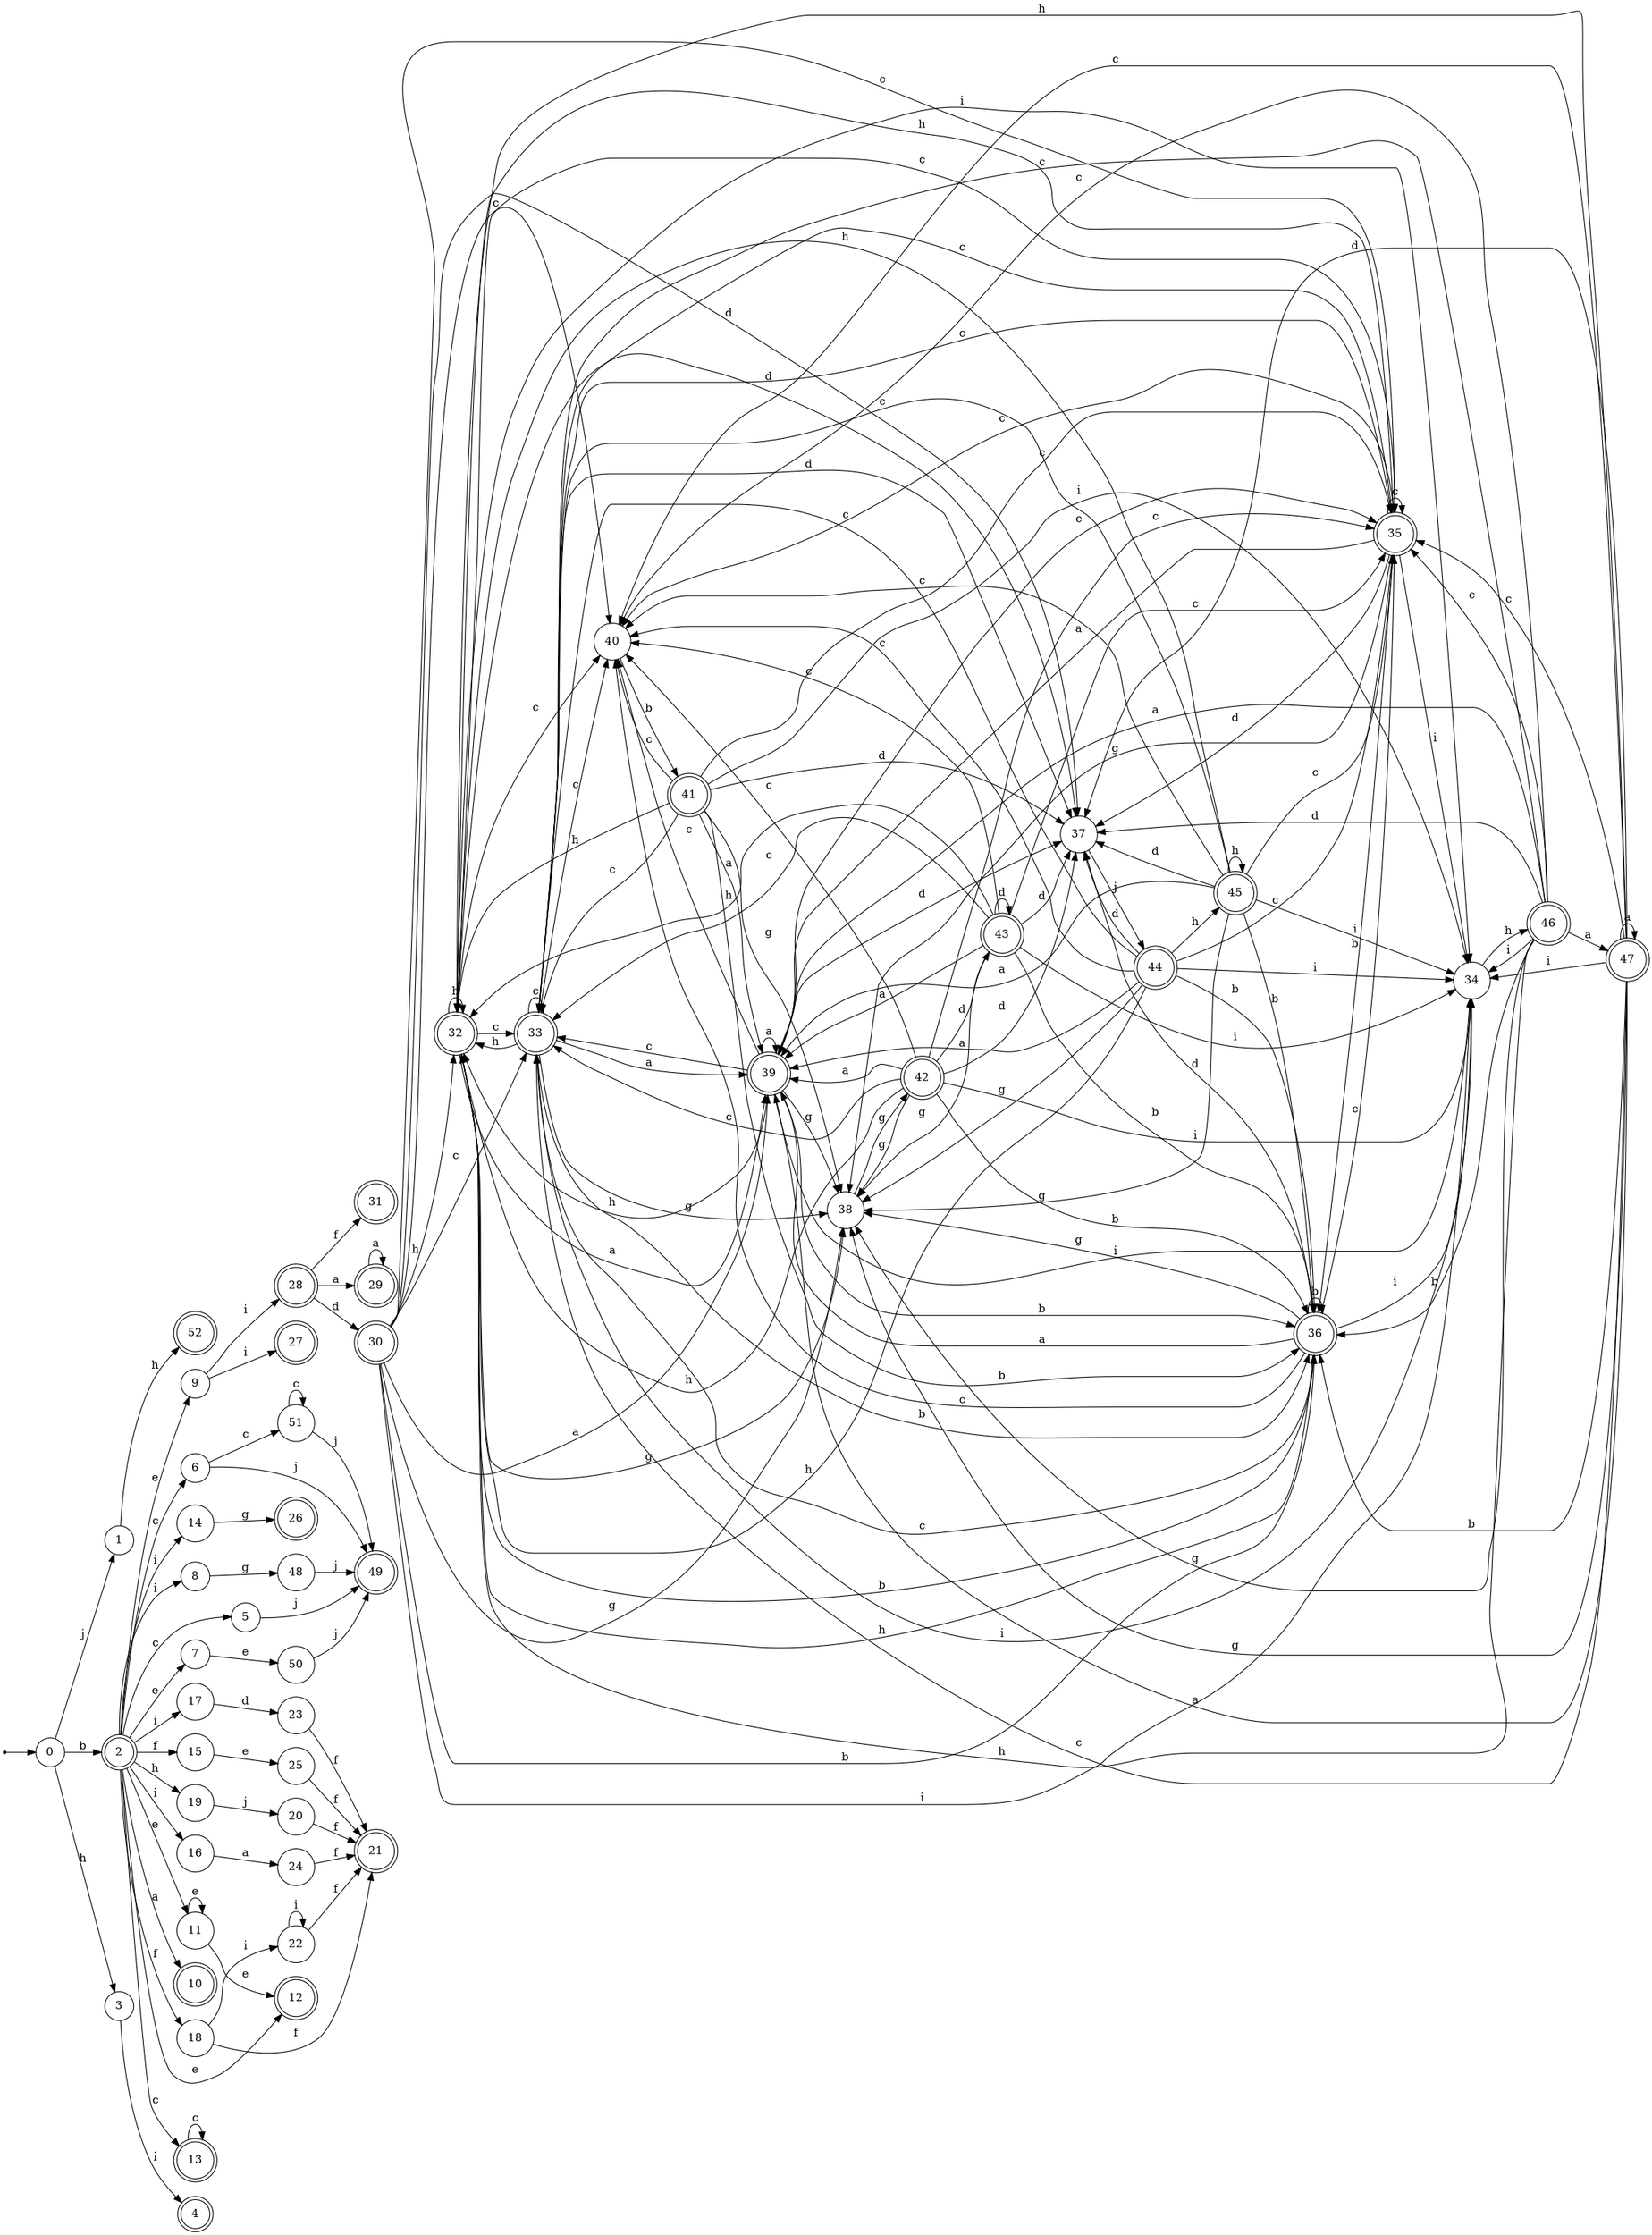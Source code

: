 digraph finite_state_machine {
rankdir=LR;
size="20,20";
node [shape = point]; "dummy0"
node [shape = circle]; "0";
"dummy0" -> "0";
node [shape = circle]; "1";
node [shape = doublecircle]; "2";node [shape = circle]; "3";
node [shape = doublecircle]; "4";node [shape = circle]; "5";
node [shape = circle]; "6";
node [shape = circle]; "7";
node [shape = circle]; "8";
node [shape = circle]; "9";
node [shape = doublecircle]; "10";node [shape = circle]; "11";
node [shape = doublecircle]; "12";node [shape = doublecircle]; "13";node [shape = circle]; "14";
node [shape = circle]; "15";
node [shape = circle]; "16";
node [shape = circle]; "17";
node [shape = circle]; "18";
node [shape = circle]; "19";
node [shape = circle]; "20";
node [shape = doublecircle]; "21";node [shape = circle]; "22";
node [shape = circle]; "23";
node [shape = circle]; "24";
node [shape = circle]; "25";
node [shape = doublecircle]; "26";node [shape = doublecircle]; "27";node [shape = doublecircle]; "28";node [shape = doublecircle]; "29";node [shape = doublecircle]; "30";node [shape = doublecircle]; "31";node [shape = doublecircle]; "32";node [shape = doublecircle]; "33";node [shape = circle]; "34";
node [shape = doublecircle]; "35";node [shape = doublecircle]; "36";node [shape = circle]; "37";
node [shape = circle]; "38";
node [shape = doublecircle]; "39";node [shape = circle]; "40";
node [shape = doublecircle]; "41";node [shape = doublecircle]; "42";node [shape = doublecircle]; "43";node [shape = doublecircle]; "44";node [shape = doublecircle]; "45";node [shape = doublecircle]; "46";node [shape = doublecircle]; "47";node [shape = circle]; "48";
node [shape = doublecircle]; "49";node [shape = circle]; "50";
node [shape = circle]; "51";
node [shape = doublecircle]; "52";"0" -> "1" [label = "j"];
 "0" -> "2" [label = "b"];
 "0" -> "3" [label = "h"];
 "3" -> "4" [label = "i"];
 "2" -> "13" [label = "c"];
 "2" -> "5" [label = "c"];
 "2" -> "6" [label = "c"];
 "2" -> "9" [label = "e"];
 "2" -> "11" [label = "e"];
 "2" -> "12" [label = "e"];
 "2" -> "7" [label = "e"];
 "2" -> "8" [label = "i"];
 "2" -> "16" [label = "i"];
 "2" -> "14" [label = "i"];
 "2" -> "17" [label = "i"];
 "2" -> "10" [label = "a"];
 "2" -> "18" [label = "f"];
 "2" -> "15" [label = "f"];
 "2" -> "19" [label = "h"];
 "19" -> "20" [label = "j"];
 "20" -> "21" [label = "f"];
 "18" -> "22" [label = "i"];
 "18" -> "21" [label = "f"];
 "22" -> "22" [label = "i"];
 "22" -> "21" [label = "f"];
 "17" -> "23" [label = "d"];
 "23" -> "21" [label = "f"];
 "16" -> "24" [label = "a"];
 "24" -> "21" [label = "f"];
 "15" -> "25" [label = "e"];
 "25" -> "21" [label = "f"];
 "14" -> "26" [label = "g"];
 "13" -> "13" [label = "c"];
 "11" -> "11" [label = "e"];
 "11" -> "12" [label = "e"];
 "9" -> "27" [label = "i"];
 "9" -> "28" [label = "i"];
 "28" -> "29" [label = "a"];
 "28" -> "30" [label = "d"];
 "28" -> "31" [label = "f"];
 "30" -> "32" [label = "h"];
 "30" -> "40" [label = "c"];
 "30" -> "33" [label = "c"];
 "30" -> "35" [label = "c"];
 "30" -> "34" [label = "i"];
 "30" -> "36" [label = "b"];
 "30" -> "37" [label = "d"];
 "30" -> "38" [label = "g"];
 "30" -> "39" [label = "a"];
 "40" -> "41" [label = "b"];
 "41" -> "40" [label = "c"];
 "41" -> "33" [label = "c"];
 "41" -> "35" [label = "c"];
 "41" -> "32" [label = "h"];
 "41" -> "34" [label = "i"];
 "41" -> "36" [label = "b"];
 "41" -> "37" [label = "d"];
 "41" -> "38" [label = "g"];
 "41" -> "39" [label = "a"];
 "39" -> "39" [label = "a"];
 "39" -> "32" [label = "h"];
 "39" -> "40" [label = "c"];
 "39" -> "33" [label = "c"];
 "39" -> "35" [label = "c"];
 "39" -> "34" [label = "i"];
 "39" -> "36" [label = "b"];
 "39" -> "37" [label = "d"];
 "39" -> "38" [label = "g"];
 "38" -> "42" [label = "g"];
 "42" -> "38" [label = "g"];
 "42" -> "43" [label = "d"];
 "42" -> "37" [label = "d"];
 "42" -> "32" [label = "h"];
 "42" -> "40" [label = "c"];
 "42" -> "33" [label = "c"];
 "42" -> "35" [label = "c"];
 "42" -> "34" [label = "i"];
 "42" -> "36" [label = "b"];
 "42" -> "39" [label = "a"];
 "43" -> "43" [label = "d"];
 "43" -> "37" [label = "d"];
 "43" -> "38" [label = "g"];
 "43" -> "32" [label = "h"];
 "43" -> "40" [label = "c"];
 "43" -> "33" [label = "c"];
 "43" -> "35" [label = "c"];
 "43" -> "34" [label = "i"];
 "43" -> "36" [label = "b"];
 "43" -> "39" [label = "a"];
 "37" -> "44" [label = "j"];
 "44" -> "37" [label = "d"];
 "44" -> "32" [label = "h"];
 "44" -> "45" [label = "h"];
 "44" -> "40" [label = "c"];
 "44" -> "33" [label = "c"];
 "44" -> "35" [label = "c"];
 "44" -> "34" [label = "i"];
 "44" -> "36" [label = "b"];
 "44" -> "38" [label = "g"];
 "44" -> "39" [label = "a"];
 "45" -> "32" [label = "h"];
 "45" -> "45" [label = "h"];
 "45" -> "37" [label = "d"];
 "45" -> "40" [label = "c"];
 "45" -> "33" [label = "c"];
 "45" -> "35" [label = "c"];
 "45" -> "34" [label = "i"];
 "45" -> "36" [label = "b"];
 "45" -> "38" [label = "g"];
 "45" -> "39" [label = "a"];
 "36" -> "36" [label = "b"];
 "36" -> "32" [label = "h"];
 "36" -> "40" [label = "c"];
 "36" -> "33" [label = "c"];
 "36" -> "35" [label = "c"];
 "36" -> "34" [label = "i"];
 "36" -> "37" [label = "d"];
 "36" -> "38" [label = "g"];
 "36" -> "39" [label = "a"];
 "35" -> "40" [label = "c"];
 "35" -> "33" [label = "c"];
 "35" -> "35" [label = "c"];
 "35" -> "32" [label = "h"];
 "35" -> "34" [label = "i"];
 "35" -> "36" [label = "b"];
 "35" -> "37" [label = "d"];
 "35" -> "38" [label = "g"];
 "35" -> "39" [label = "a"];
 "34" -> "46" [label = "h"];
 "46" -> "34" [label = "i"];
 "46" -> "39" [label = "a"];
 "46" -> "47" [label = "a"];
 "46" -> "32" [label = "h"];
 "46" -> "40" [label = "c"];
 "46" -> "33" [label = "c"];
 "46" -> "35" [label = "c"];
 "46" -> "36" [label = "b"];
 "46" -> "37" [label = "d"];
 "46" -> "38" [label = "g"];
 "47" -> "39" [label = "a"];
 "47" -> "47" [label = "a"];
 "47" -> "34" [label = "i"];
 "47" -> "32" [label = "h"];
 "47" -> "40" [label = "c"];
 "47" -> "33" [label = "c"];
 "47" -> "35" [label = "c"];
 "47" -> "36" [label = "b"];
 "47" -> "37" [label = "d"];
 "47" -> "38" [label = "g"];
 "33" -> "40" [label = "c"];
 "33" -> "33" [label = "c"];
 "33" -> "35" [label = "c"];
 "33" -> "32" [label = "h"];
 "33" -> "34" [label = "i"];
 "33" -> "36" [label = "b"];
 "33" -> "37" [label = "d"];
 "33" -> "38" [label = "g"];
 "33" -> "39" [label = "a"];
 "32" -> "32" [label = "h"];
 "32" -> "40" [label = "c"];
 "32" -> "33" [label = "c"];
 "32" -> "35" [label = "c"];
 "32" -> "34" [label = "i"];
 "32" -> "36" [label = "b"];
 "32" -> "37" [label = "d"];
 "32" -> "38" [label = "g"];
 "32" -> "39" [label = "a"];
 "29" -> "29" [label = "a"];
 "8" -> "48" [label = "g"];
 "48" -> "49" [label = "j"];
 "7" -> "50" [label = "e"];
 "50" -> "49" [label = "j"];
 "6" -> "51" [label = "c"];
 "6" -> "49" [label = "j"];
 "51" -> "51" [label = "c"];
 "51" -> "49" [label = "j"];
 "5" -> "49" [label = "j"];
 "1" -> "52" [label = "h"];
 }
